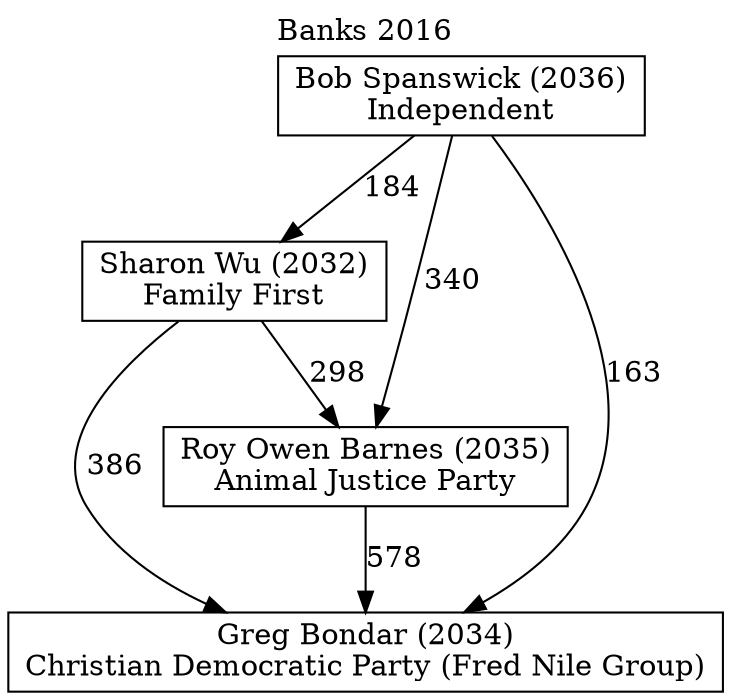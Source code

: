 // House preference flow
digraph "Greg Bondar (2034)_Banks_2016" {
	graph [label="Banks 2016" labelloc=t mclimit=10]
	node [shape=box]
	"Bob Spanswick (2036)" [label="Bob Spanswick (2036)
Independent"]
	"Sharon Wu (2032)" [label="Sharon Wu (2032)
Family First"]
	"Roy Owen Barnes (2035)" [label="Roy Owen Barnes (2035)
Animal Justice Party"]
	"Greg Bondar (2034)" [label="Greg Bondar (2034)
Christian Democratic Party (Fred Nile Group)"]
	"Sharon Wu (2032)" -> "Roy Owen Barnes (2035)" [label=298]
	"Roy Owen Barnes (2035)" -> "Greg Bondar (2034)" [label=578]
	"Sharon Wu (2032)" -> "Greg Bondar (2034)" [label=386]
	"Bob Spanswick (2036)" -> "Sharon Wu (2032)" [label=184]
	"Bob Spanswick (2036)" -> "Roy Owen Barnes (2035)" [label=340]
	"Bob Spanswick (2036)" -> "Greg Bondar (2034)" [label=163]
}
